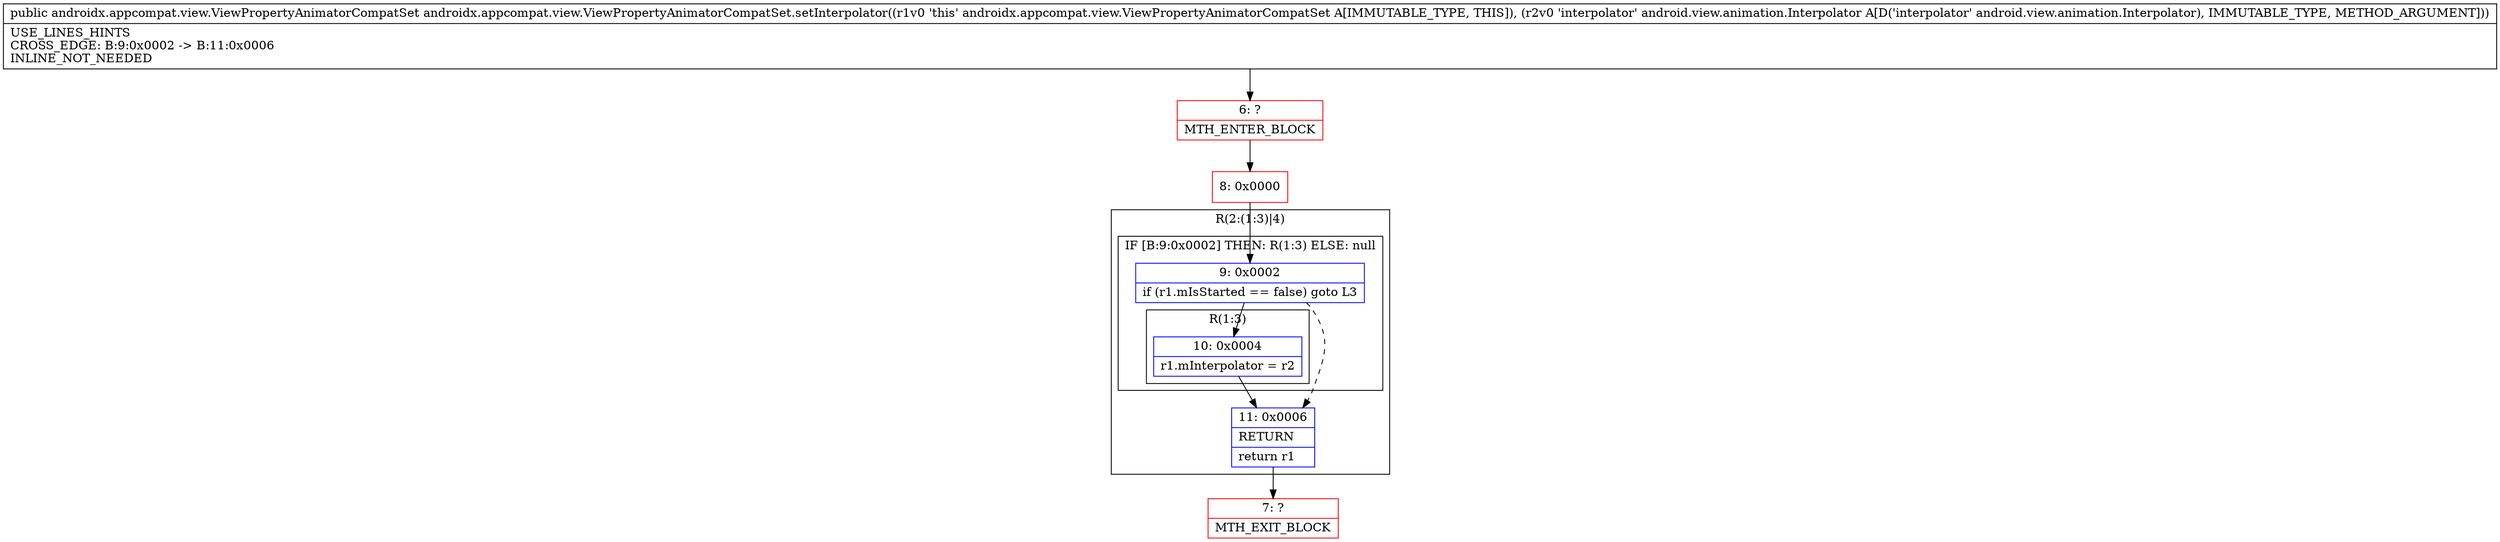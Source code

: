 digraph "CFG forandroidx.appcompat.view.ViewPropertyAnimatorCompatSet.setInterpolator(Landroid\/view\/animation\/Interpolator;)Landroidx\/appcompat\/view\/ViewPropertyAnimatorCompatSet;" {
subgraph cluster_Region_190997181 {
label = "R(2:(1:3)|4)";
node [shape=record,color=blue];
subgraph cluster_IfRegion_95193220 {
label = "IF [B:9:0x0002] THEN: R(1:3) ELSE: null";
node [shape=record,color=blue];
Node_9 [shape=record,label="{9\:\ 0x0002|if (r1.mIsStarted == false) goto L3\l}"];
subgraph cluster_Region_1370242276 {
label = "R(1:3)";
node [shape=record,color=blue];
Node_10 [shape=record,label="{10\:\ 0x0004|r1.mInterpolator = r2\l}"];
}
}
Node_11 [shape=record,label="{11\:\ 0x0006|RETURN\l|return r1\l}"];
}
Node_6 [shape=record,color=red,label="{6\:\ ?|MTH_ENTER_BLOCK\l}"];
Node_8 [shape=record,color=red,label="{8\:\ 0x0000}"];
Node_7 [shape=record,color=red,label="{7\:\ ?|MTH_EXIT_BLOCK\l}"];
MethodNode[shape=record,label="{public androidx.appcompat.view.ViewPropertyAnimatorCompatSet androidx.appcompat.view.ViewPropertyAnimatorCompatSet.setInterpolator((r1v0 'this' androidx.appcompat.view.ViewPropertyAnimatorCompatSet A[IMMUTABLE_TYPE, THIS]), (r2v0 'interpolator' android.view.animation.Interpolator A[D('interpolator' android.view.animation.Interpolator), IMMUTABLE_TYPE, METHOD_ARGUMENT]))  | USE_LINES_HINTS\lCROSS_EDGE: B:9:0x0002 \-\> B:11:0x0006\lINLINE_NOT_NEEDED\l}"];
MethodNode -> Node_6;Node_9 -> Node_10;
Node_9 -> Node_11[style=dashed];
Node_10 -> Node_11;
Node_11 -> Node_7;
Node_6 -> Node_8;
Node_8 -> Node_9;
}

